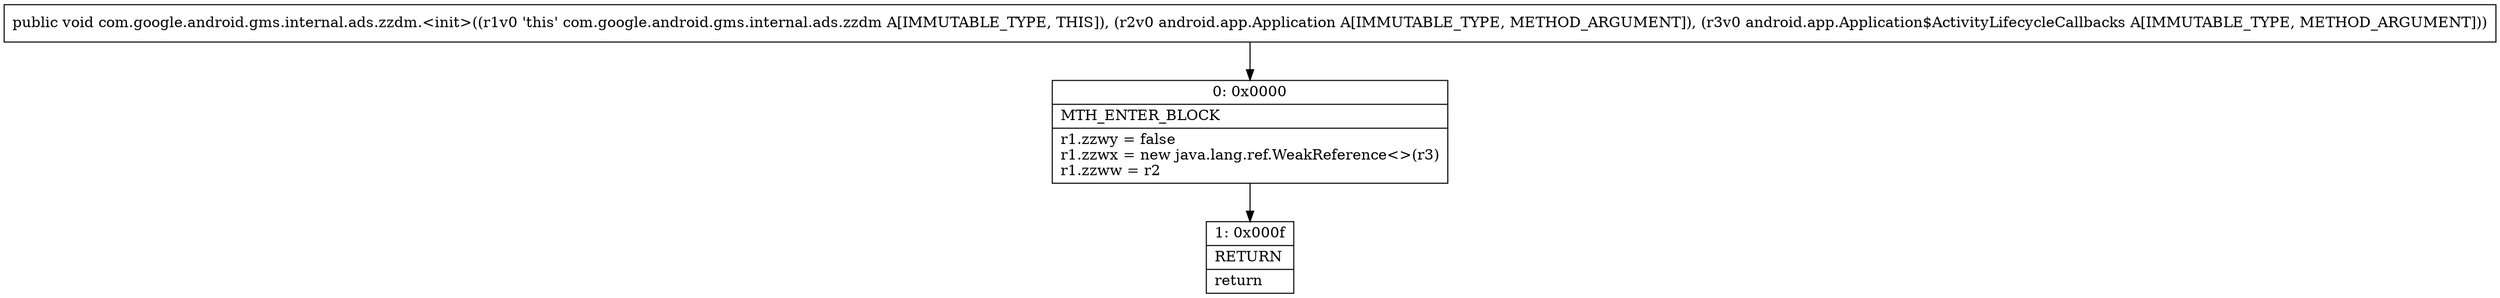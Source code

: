digraph "CFG forcom.google.android.gms.internal.ads.zzdm.\<init\>(Landroid\/app\/Application;Landroid\/app\/Application$ActivityLifecycleCallbacks;)V" {
Node_0 [shape=record,label="{0\:\ 0x0000|MTH_ENTER_BLOCK\l|r1.zzwy = false\lr1.zzwx = new java.lang.ref.WeakReference\<\>(r3)\lr1.zzww = r2\l}"];
Node_1 [shape=record,label="{1\:\ 0x000f|RETURN\l|return\l}"];
MethodNode[shape=record,label="{public void com.google.android.gms.internal.ads.zzdm.\<init\>((r1v0 'this' com.google.android.gms.internal.ads.zzdm A[IMMUTABLE_TYPE, THIS]), (r2v0 android.app.Application A[IMMUTABLE_TYPE, METHOD_ARGUMENT]), (r3v0 android.app.Application$ActivityLifecycleCallbacks A[IMMUTABLE_TYPE, METHOD_ARGUMENT])) }"];
MethodNode -> Node_0;
Node_0 -> Node_1;
}

